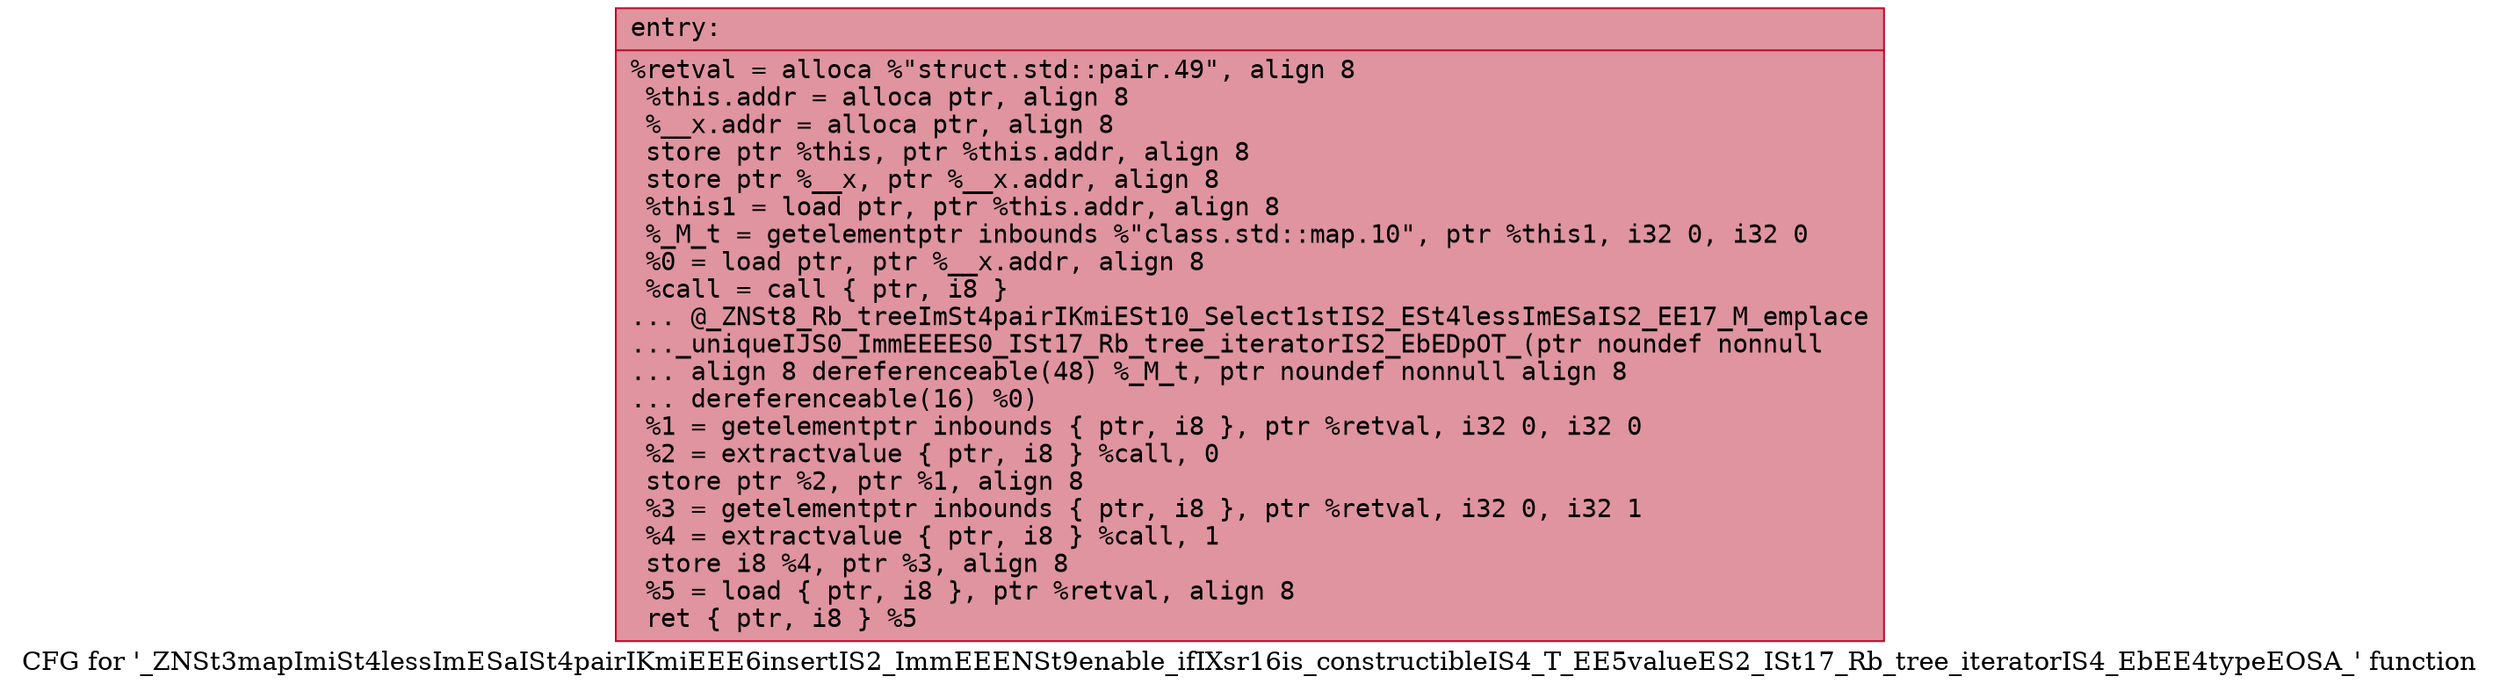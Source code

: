 digraph "CFG for '_ZNSt3mapImiSt4lessImESaISt4pairIKmiEEE6insertIS2_ImmEEENSt9enable_ifIXsr16is_constructibleIS4_T_EE5valueES2_ISt17_Rb_tree_iteratorIS4_EbEE4typeEOSA_' function" {
	label="CFG for '_ZNSt3mapImiSt4lessImESaISt4pairIKmiEEE6insertIS2_ImmEEENSt9enable_ifIXsr16is_constructibleIS4_T_EE5valueES2_ISt17_Rb_tree_iteratorIS4_EbEE4typeEOSA_' function";

	Node0x55dfe4bbf650 [shape=record,color="#b70d28ff", style=filled, fillcolor="#b70d2870" fontname="Courier",label="{entry:\l|  %retval = alloca %\"struct.std::pair.49\", align 8\l  %this.addr = alloca ptr, align 8\l  %__x.addr = alloca ptr, align 8\l  store ptr %this, ptr %this.addr, align 8\l  store ptr %__x, ptr %__x.addr, align 8\l  %this1 = load ptr, ptr %this.addr, align 8\l  %_M_t = getelementptr inbounds %\"class.std::map.10\", ptr %this1, i32 0, i32 0\l  %0 = load ptr, ptr %__x.addr, align 8\l  %call = call \{ ptr, i8 \}\l... @_ZNSt8_Rb_treeImSt4pairIKmiESt10_Select1stIS2_ESt4lessImESaIS2_EE17_M_emplace\l..._uniqueIJS0_ImmEEEES0_ISt17_Rb_tree_iteratorIS2_EbEDpOT_(ptr noundef nonnull\l... align 8 dereferenceable(48) %_M_t, ptr noundef nonnull align 8\l... dereferenceable(16) %0)\l  %1 = getelementptr inbounds \{ ptr, i8 \}, ptr %retval, i32 0, i32 0\l  %2 = extractvalue \{ ptr, i8 \} %call, 0\l  store ptr %2, ptr %1, align 8\l  %3 = getelementptr inbounds \{ ptr, i8 \}, ptr %retval, i32 0, i32 1\l  %4 = extractvalue \{ ptr, i8 \} %call, 1\l  store i8 %4, ptr %3, align 8\l  %5 = load \{ ptr, i8 \}, ptr %retval, align 8\l  ret \{ ptr, i8 \} %5\l}"];
}
